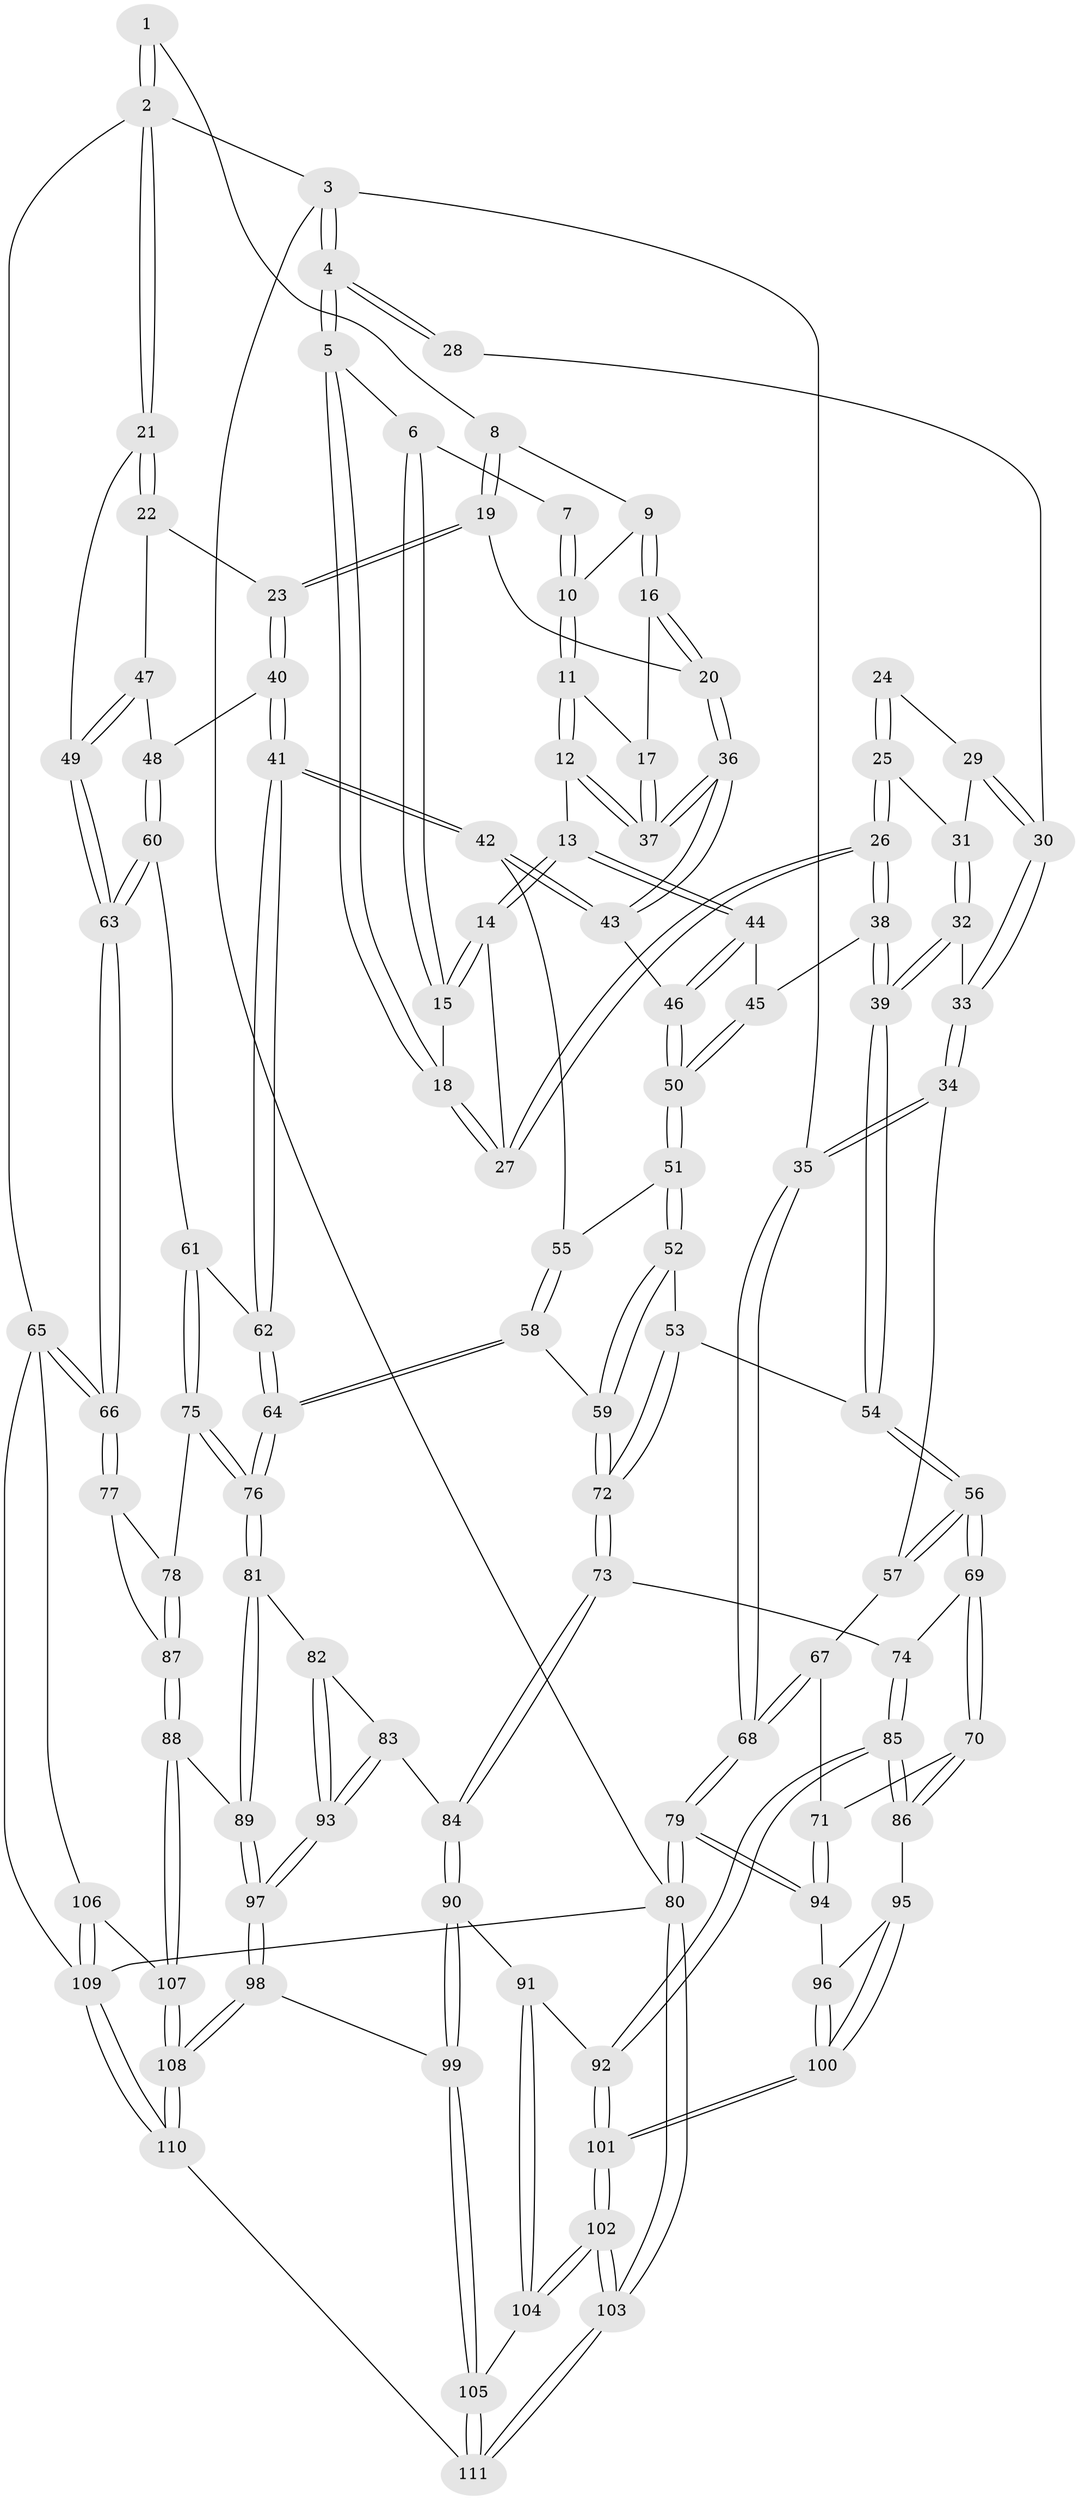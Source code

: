 // coarse degree distribution, {3: 0.5869565217391305, 4: 0.30434782608695654, 2: 0.06521739130434782, 5: 0.021739130434782608, 6: 0.021739130434782608}
// Generated by graph-tools (version 1.1) at 2025/54/03/04/25 22:54:44]
// undirected, 111 vertices, 274 edges
graph export_dot {
  node [color=gray90,style=filled];
  1 [pos="+0.8917786569980756+0"];
  2 [pos="+1+0"];
  3 [pos="+0+0"];
  4 [pos="+0+0"];
  5 [pos="+0.15608177287397876+0"];
  6 [pos="+0.48110955523895765+0"];
  7 [pos="+0.5910303457945901+0"];
  8 [pos="+0.7885894721848731+0.02378356175004454"];
  9 [pos="+0.6892330779097117+0.02401566890490441"];
  10 [pos="+0.6208040071644302+0"];
  11 [pos="+0.5931730898611906+0.10613302921512092"];
  12 [pos="+0.5642057050282759+0.13077367560932746"];
  13 [pos="+0.5003578176382124+0.1427349635049379"];
  14 [pos="+0.4632090916819693+0.08893876163778645"];
  15 [pos="+0.4553240367005097+0.04120542148218226"];
  16 [pos="+0.7055221319713064+0.10800691087942056"];
  17 [pos="+0.6792426865244338+0.11003012276604802"];
  18 [pos="+0.27283912535147675+0.045291706431008646"];
  19 [pos="+0.7906659271680158+0.1264604395177027"];
  20 [pos="+0.751815792499999+0.12932108811762005"];
  21 [pos="+1+0"];
  22 [pos="+0.8866868995171093+0.14394706183370365"];
  23 [pos="+0.8443208963050896+0.1583258694565874"];
  24 [pos="+0.13519942526382506+0.07830987743022162"];
  25 [pos="+0.2397426962990865+0.12397180832735223"];
  26 [pos="+0.2783199695193017+0.12793289125004928"];
  27 [pos="+0.2790649764302062+0.12567091300850824"];
  28 [pos="+0.030524719948253905+0"];
  29 [pos="+0.1462425247491237+0.127459618615763"];
  30 [pos="+0.09565459774591119+0.142058893063551"];
  31 [pos="+0.15315471818076462+0.1354598969275365"];
  32 [pos="+0.13284813183923602+0.24190496707985082"];
  33 [pos="+0.08286776483347373+0.24328575774562788"];
  34 [pos="+0+0.2771121249653094"];
  35 [pos="+0+0.2605347397450458"];
  36 [pos="+0.6618370590193807+0.25500778237596133"];
  37 [pos="+0.6429738026186959+0.22584964655130035"];
  38 [pos="+0.28055494234659784+0.18504184234503673"];
  39 [pos="+0.25027169521626225+0.26855697373366594"];
  40 [pos="+0.8326552721617849+0.2299152834072335"];
  41 [pos="+0.7183023059233814+0.34181683350330044"];
  42 [pos="+0.6903546322569487+0.3187614878371261"];
  43 [pos="+0.6619860136604816+0.26008696562325484"];
  44 [pos="+0.4921129460717359+0.16322488039323355"];
  45 [pos="+0.47789538588458663+0.19234323909659087"];
  46 [pos="+0.6116834233336877+0.2611667352773606"];
  47 [pos="+0.9542772463329475+0.2608864193896545"];
  48 [pos="+0.9241078811348221+0.33645511440036324"];
  49 [pos="+1+0.09422525553670513"];
  50 [pos="+0.4743529809150034+0.28720388133652397"];
  51 [pos="+0.46777076680075297+0.30686285658494206"];
  52 [pos="+0.4349897207592242+0.33191723655028477"];
  53 [pos="+0.316833146266799+0.35190618684755004"];
  54 [pos="+0.2825153227387438+0.34381233444681225"];
  55 [pos="+0.549352855445144+0.35320937053663676"];
  56 [pos="+0.23803386557447087+0.3991290499030779"];
  57 [pos="+0.09742688448222604+0.39449772052178406"];
  58 [pos="+0.5877419681488376+0.4977788228620027"];
  59 [pos="+0.48837487759984677+0.48476099313843957"];
  60 [pos="+0.9464859147852066+0.4067228198316093"];
  61 [pos="+0.860968190446862+0.4221235315885268"];
  62 [pos="+0.7192312031977117+0.34515560064984063"];
  63 [pos="+1+0.49880850045784914"];
  64 [pos="+0.6379333397433943+0.5276278447814955"];
  65 [pos="+1+0.7416616380042969"];
  66 [pos="+1+0.6450380566110411"];
  67 [pos="+0.09051237044901247+0.4181400265718117"];
  68 [pos="+0+0.5497945002910339"];
  69 [pos="+0.20919178847102515+0.5539596983667081"];
  70 [pos="+0.1503012621189506+0.5772924532292938"];
  71 [pos="+0.08114301624036012+0.5900126596982185"];
  72 [pos="+0.40338088751599266+0.5416575598174932"];
  73 [pos="+0.3798953035100946+0.5967948399138001"];
  74 [pos="+0.2470184332649264+0.5738676342041268"];
  75 [pos="+0.7771659503638462+0.5652643520977898"];
  76 [pos="+0.6672051815212594+0.6011851163192726"];
  77 [pos="+0.9557463043004857+0.6195211443817757"];
  78 [pos="+0.9014875129615381+0.6075171067542223"];
  79 [pos="+0+0.6672637094200323"];
  80 [pos="+0+1"];
  81 [pos="+0.6540154861679244+0.6480611330851418"];
  82 [pos="+0.49008346671988406+0.6438624039799858"];
  83 [pos="+0.4516292598080167+0.6405704651832373"];
  84 [pos="+0.3970454630619508+0.6286147743765043"];
  85 [pos="+0.2566228233525086+0.7282250024026811"];
  86 [pos="+0.20814723949536293+0.720581310414677"];
  87 [pos="+0.7439997263141034+0.7481964975909972"];
  88 [pos="+0.732758117064507+0.7562773569648144"];
  89 [pos="+0.6552985206902607+0.6547177106273178"];
  90 [pos="+0.37938122842147926+0.6895152811934775"];
  91 [pos="+0.27651693167896974+0.7476241621904189"];
  92 [pos="+0.27609627432938205+0.7475555461658291"];
  93 [pos="+0.48912535774660937+0.7859663665500919"];
  94 [pos="+0.0633948738116643+0.5988145661174974"];
  95 [pos="+0.20211921623734683+0.7239346051528011"];
  96 [pos="+0.14787195932611513+0.7208763958390187"];
  97 [pos="+0.4984292189449596+0.83792211491278"];
  98 [pos="+0.4830401825771546+0.8620932685737802"];
  99 [pos="+0.4461719742142706+0.8696757741449564"];
  100 [pos="+0.13066329315283148+0.8782133017596121"];
  101 [pos="+0.12410419752498744+0.9040763396572423"];
  102 [pos="+0.11762530162186147+0.9160144198174746"];
  103 [pos="+0+1"];
  104 [pos="+0.32412466002093687+0.8309358587016186"];
  105 [pos="+0.43250961946895056+0.8805653833659577"];
  106 [pos="+0.9317081835193424+0.8349089160106177"];
  107 [pos="+0.7659993137689499+0.8190831051147159"];
  108 [pos="+0.6736077544831164+0.9705186404823875"];
  109 [pos="+0.7987085971260648+1"];
  110 [pos="+0.7008866404379244+1"];
  111 [pos="+0.2820872548316408+1"];
  1 -- 2;
  1 -- 2;
  1 -- 8;
  2 -- 3;
  2 -- 21;
  2 -- 21;
  2 -- 65;
  3 -- 4;
  3 -- 4;
  3 -- 35;
  3 -- 80;
  4 -- 5;
  4 -- 5;
  4 -- 28;
  4 -- 28;
  5 -- 6;
  5 -- 18;
  5 -- 18;
  6 -- 7;
  6 -- 15;
  6 -- 15;
  7 -- 10;
  7 -- 10;
  8 -- 9;
  8 -- 19;
  8 -- 19;
  9 -- 10;
  9 -- 16;
  9 -- 16;
  10 -- 11;
  10 -- 11;
  11 -- 12;
  11 -- 12;
  11 -- 17;
  12 -- 13;
  12 -- 37;
  12 -- 37;
  13 -- 14;
  13 -- 14;
  13 -- 44;
  13 -- 44;
  14 -- 15;
  14 -- 15;
  14 -- 27;
  15 -- 18;
  16 -- 17;
  16 -- 20;
  16 -- 20;
  17 -- 37;
  17 -- 37;
  18 -- 27;
  18 -- 27;
  19 -- 20;
  19 -- 23;
  19 -- 23;
  20 -- 36;
  20 -- 36;
  21 -- 22;
  21 -- 22;
  21 -- 49;
  22 -- 23;
  22 -- 47;
  23 -- 40;
  23 -- 40;
  24 -- 25;
  24 -- 25;
  24 -- 29;
  25 -- 26;
  25 -- 26;
  25 -- 31;
  26 -- 27;
  26 -- 27;
  26 -- 38;
  26 -- 38;
  28 -- 30;
  29 -- 30;
  29 -- 30;
  29 -- 31;
  30 -- 33;
  30 -- 33;
  31 -- 32;
  31 -- 32;
  32 -- 33;
  32 -- 39;
  32 -- 39;
  33 -- 34;
  33 -- 34;
  34 -- 35;
  34 -- 35;
  34 -- 57;
  35 -- 68;
  35 -- 68;
  36 -- 37;
  36 -- 37;
  36 -- 43;
  36 -- 43;
  38 -- 39;
  38 -- 39;
  38 -- 45;
  39 -- 54;
  39 -- 54;
  40 -- 41;
  40 -- 41;
  40 -- 48;
  41 -- 42;
  41 -- 42;
  41 -- 62;
  41 -- 62;
  42 -- 43;
  42 -- 43;
  42 -- 55;
  43 -- 46;
  44 -- 45;
  44 -- 46;
  44 -- 46;
  45 -- 50;
  45 -- 50;
  46 -- 50;
  46 -- 50;
  47 -- 48;
  47 -- 49;
  47 -- 49;
  48 -- 60;
  48 -- 60;
  49 -- 63;
  49 -- 63;
  50 -- 51;
  50 -- 51;
  51 -- 52;
  51 -- 52;
  51 -- 55;
  52 -- 53;
  52 -- 59;
  52 -- 59;
  53 -- 54;
  53 -- 72;
  53 -- 72;
  54 -- 56;
  54 -- 56;
  55 -- 58;
  55 -- 58;
  56 -- 57;
  56 -- 57;
  56 -- 69;
  56 -- 69;
  57 -- 67;
  58 -- 59;
  58 -- 64;
  58 -- 64;
  59 -- 72;
  59 -- 72;
  60 -- 61;
  60 -- 63;
  60 -- 63;
  61 -- 62;
  61 -- 75;
  61 -- 75;
  62 -- 64;
  62 -- 64;
  63 -- 66;
  63 -- 66;
  64 -- 76;
  64 -- 76;
  65 -- 66;
  65 -- 66;
  65 -- 106;
  65 -- 109;
  66 -- 77;
  66 -- 77;
  67 -- 68;
  67 -- 68;
  67 -- 71;
  68 -- 79;
  68 -- 79;
  69 -- 70;
  69 -- 70;
  69 -- 74;
  70 -- 71;
  70 -- 86;
  70 -- 86;
  71 -- 94;
  71 -- 94;
  72 -- 73;
  72 -- 73;
  73 -- 74;
  73 -- 84;
  73 -- 84;
  74 -- 85;
  74 -- 85;
  75 -- 76;
  75 -- 76;
  75 -- 78;
  76 -- 81;
  76 -- 81;
  77 -- 78;
  77 -- 87;
  78 -- 87;
  78 -- 87;
  79 -- 80;
  79 -- 80;
  79 -- 94;
  79 -- 94;
  80 -- 103;
  80 -- 103;
  80 -- 109;
  81 -- 82;
  81 -- 89;
  81 -- 89;
  82 -- 83;
  82 -- 93;
  82 -- 93;
  83 -- 84;
  83 -- 93;
  83 -- 93;
  84 -- 90;
  84 -- 90;
  85 -- 86;
  85 -- 86;
  85 -- 92;
  85 -- 92;
  86 -- 95;
  87 -- 88;
  87 -- 88;
  88 -- 89;
  88 -- 107;
  88 -- 107;
  89 -- 97;
  89 -- 97;
  90 -- 91;
  90 -- 99;
  90 -- 99;
  91 -- 92;
  91 -- 104;
  91 -- 104;
  92 -- 101;
  92 -- 101;
  93 -- 97;
  93 -- 97;
  94 -- 96;
  95 -- 96;
  95 -- 100;
  95 -- 100;
  96 -- 100;
  96 -- 100;
  97 -- 98;
  97 -- 98;
  98 -- 99;
  98 -- 108;
  98 -- 108;
  99 -- 105;
  99 -- 105;
  100 -- 101;
  100 -- 101;
  101 -- 102;
  101 -- 102;
  102 -- 103;
  102 -- 103;
  102 -- 104;
  102 -- 104;
  103 -- 111;
  103 -- 111;
  104 -- 105;
  105 -- 111;
  105 -- 111;
  106 -- 107;
  106 -- 109;
  106 -- 109;
  107 -- 108;
  107 -- 108;
  108 -- 110;
  108 -- 110;
  109 -- 110;
  109 -- 110;
  110 -- 111;
}
